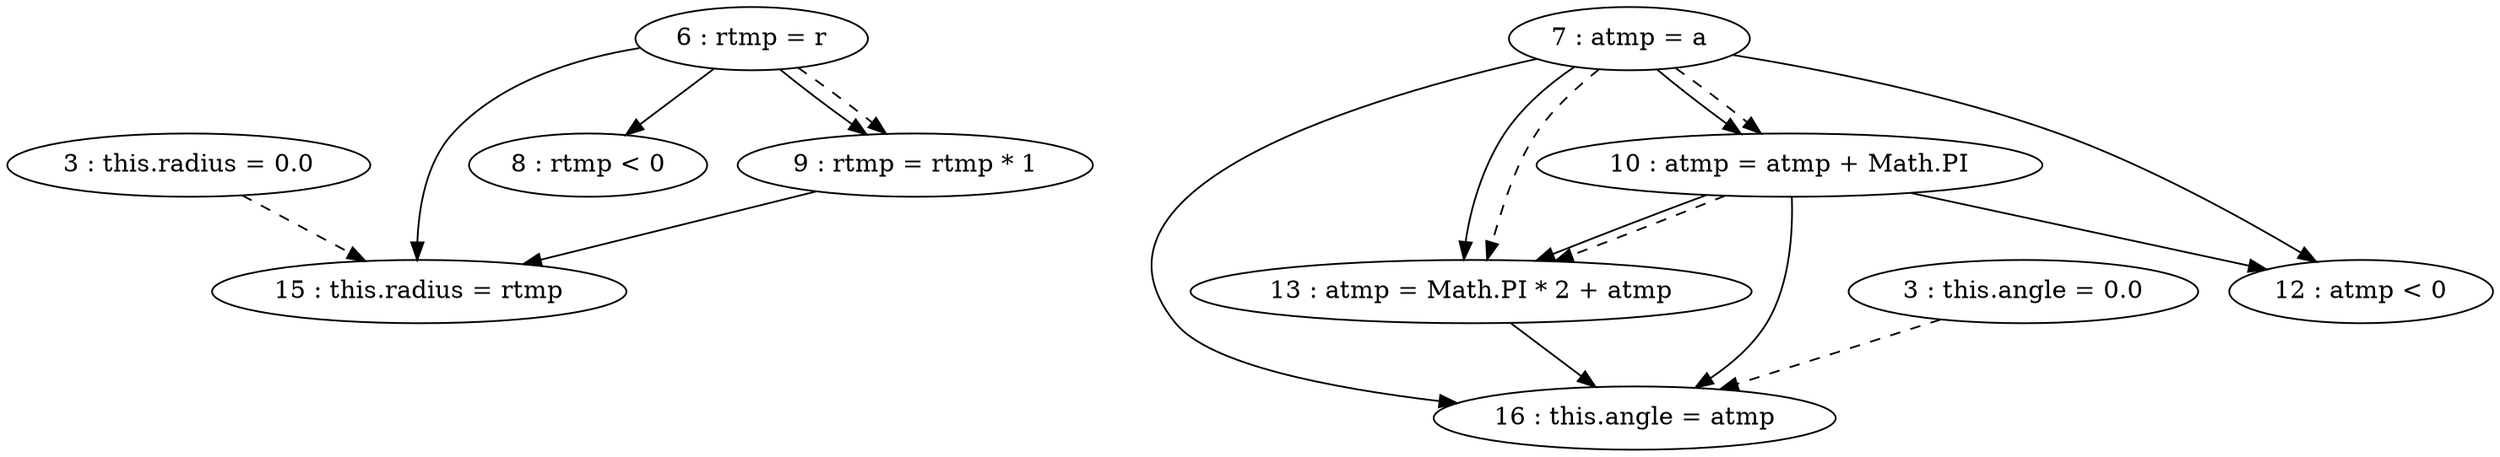 digraph G {
"3 : this.radius = 0.0"
"3 : this.radius = 0.0" -> "15 : this.radius = rtmp" [style=dashed]
"3 : this.angle = 0.0"
"3 : this.angle = 0.0" -> "16 : this.angle = atmp" [style=dashed]
"6 : rtmp = r"
"6 : rtmp = r" -> "8 : rtmp < 0"
"6 : rtmp = r" -> "15 : this.radius = rtmp"
"6 : rtmp = r" -> "9 : rtmp = rtmp * 1"
"6 : rtmp = r" -> "9 : rtmp = rtmp * 1" [style=dashed]
"7 : atmp = a"
"7 : atmp = a" -> "16 : this.angle = atmp"
"7 : atmp = a" -> "10 : atmp = atmp + Math.PI"
"7 : atmp = a" -> "13 : atmp = Math.PI * 2 + atmp"
"7 : atmp = a" -> "12 : atmp < 0"
"7 : atmp = a" -> "10 : atmp = atmp + Math.PI" [style=dashed]
"7 : atmp = a" -> "13 : atmp = Math.PI * 2 + atmp" [style=dashed]
"8 : rtmp < 0"
"9 : rtmp = rtmp * 1"
"9 : rtmp = rtmp * 1" -> "15 : this.radius = rtmp"
"10 : atmp = atmp + Math.PI"
"10 : atmp = atmp + Math.PI" -> "16 : this.angle = atmp"
"10 : atmp = atmp + Math.PI" -> "13 : atmp = Math.PI * 2 + atmp"
"10 : atmp = atmp + Math.PI" -> "12 : atmp < 0"
"10 : atmp = atmp + Math.PI" -> "13 : atmp = Math.PI * 2 + atmp" [style=dashed]
"12 : atmp < 0"
"13 : atmp = Math.PI * 2 + atmp"
"13 : atmp = Math.PI * 2 + atmp" -> "16 : this.angle = atmp"
"15 : this.radius = rtmp"
"16 : this.angle = atmp"
}